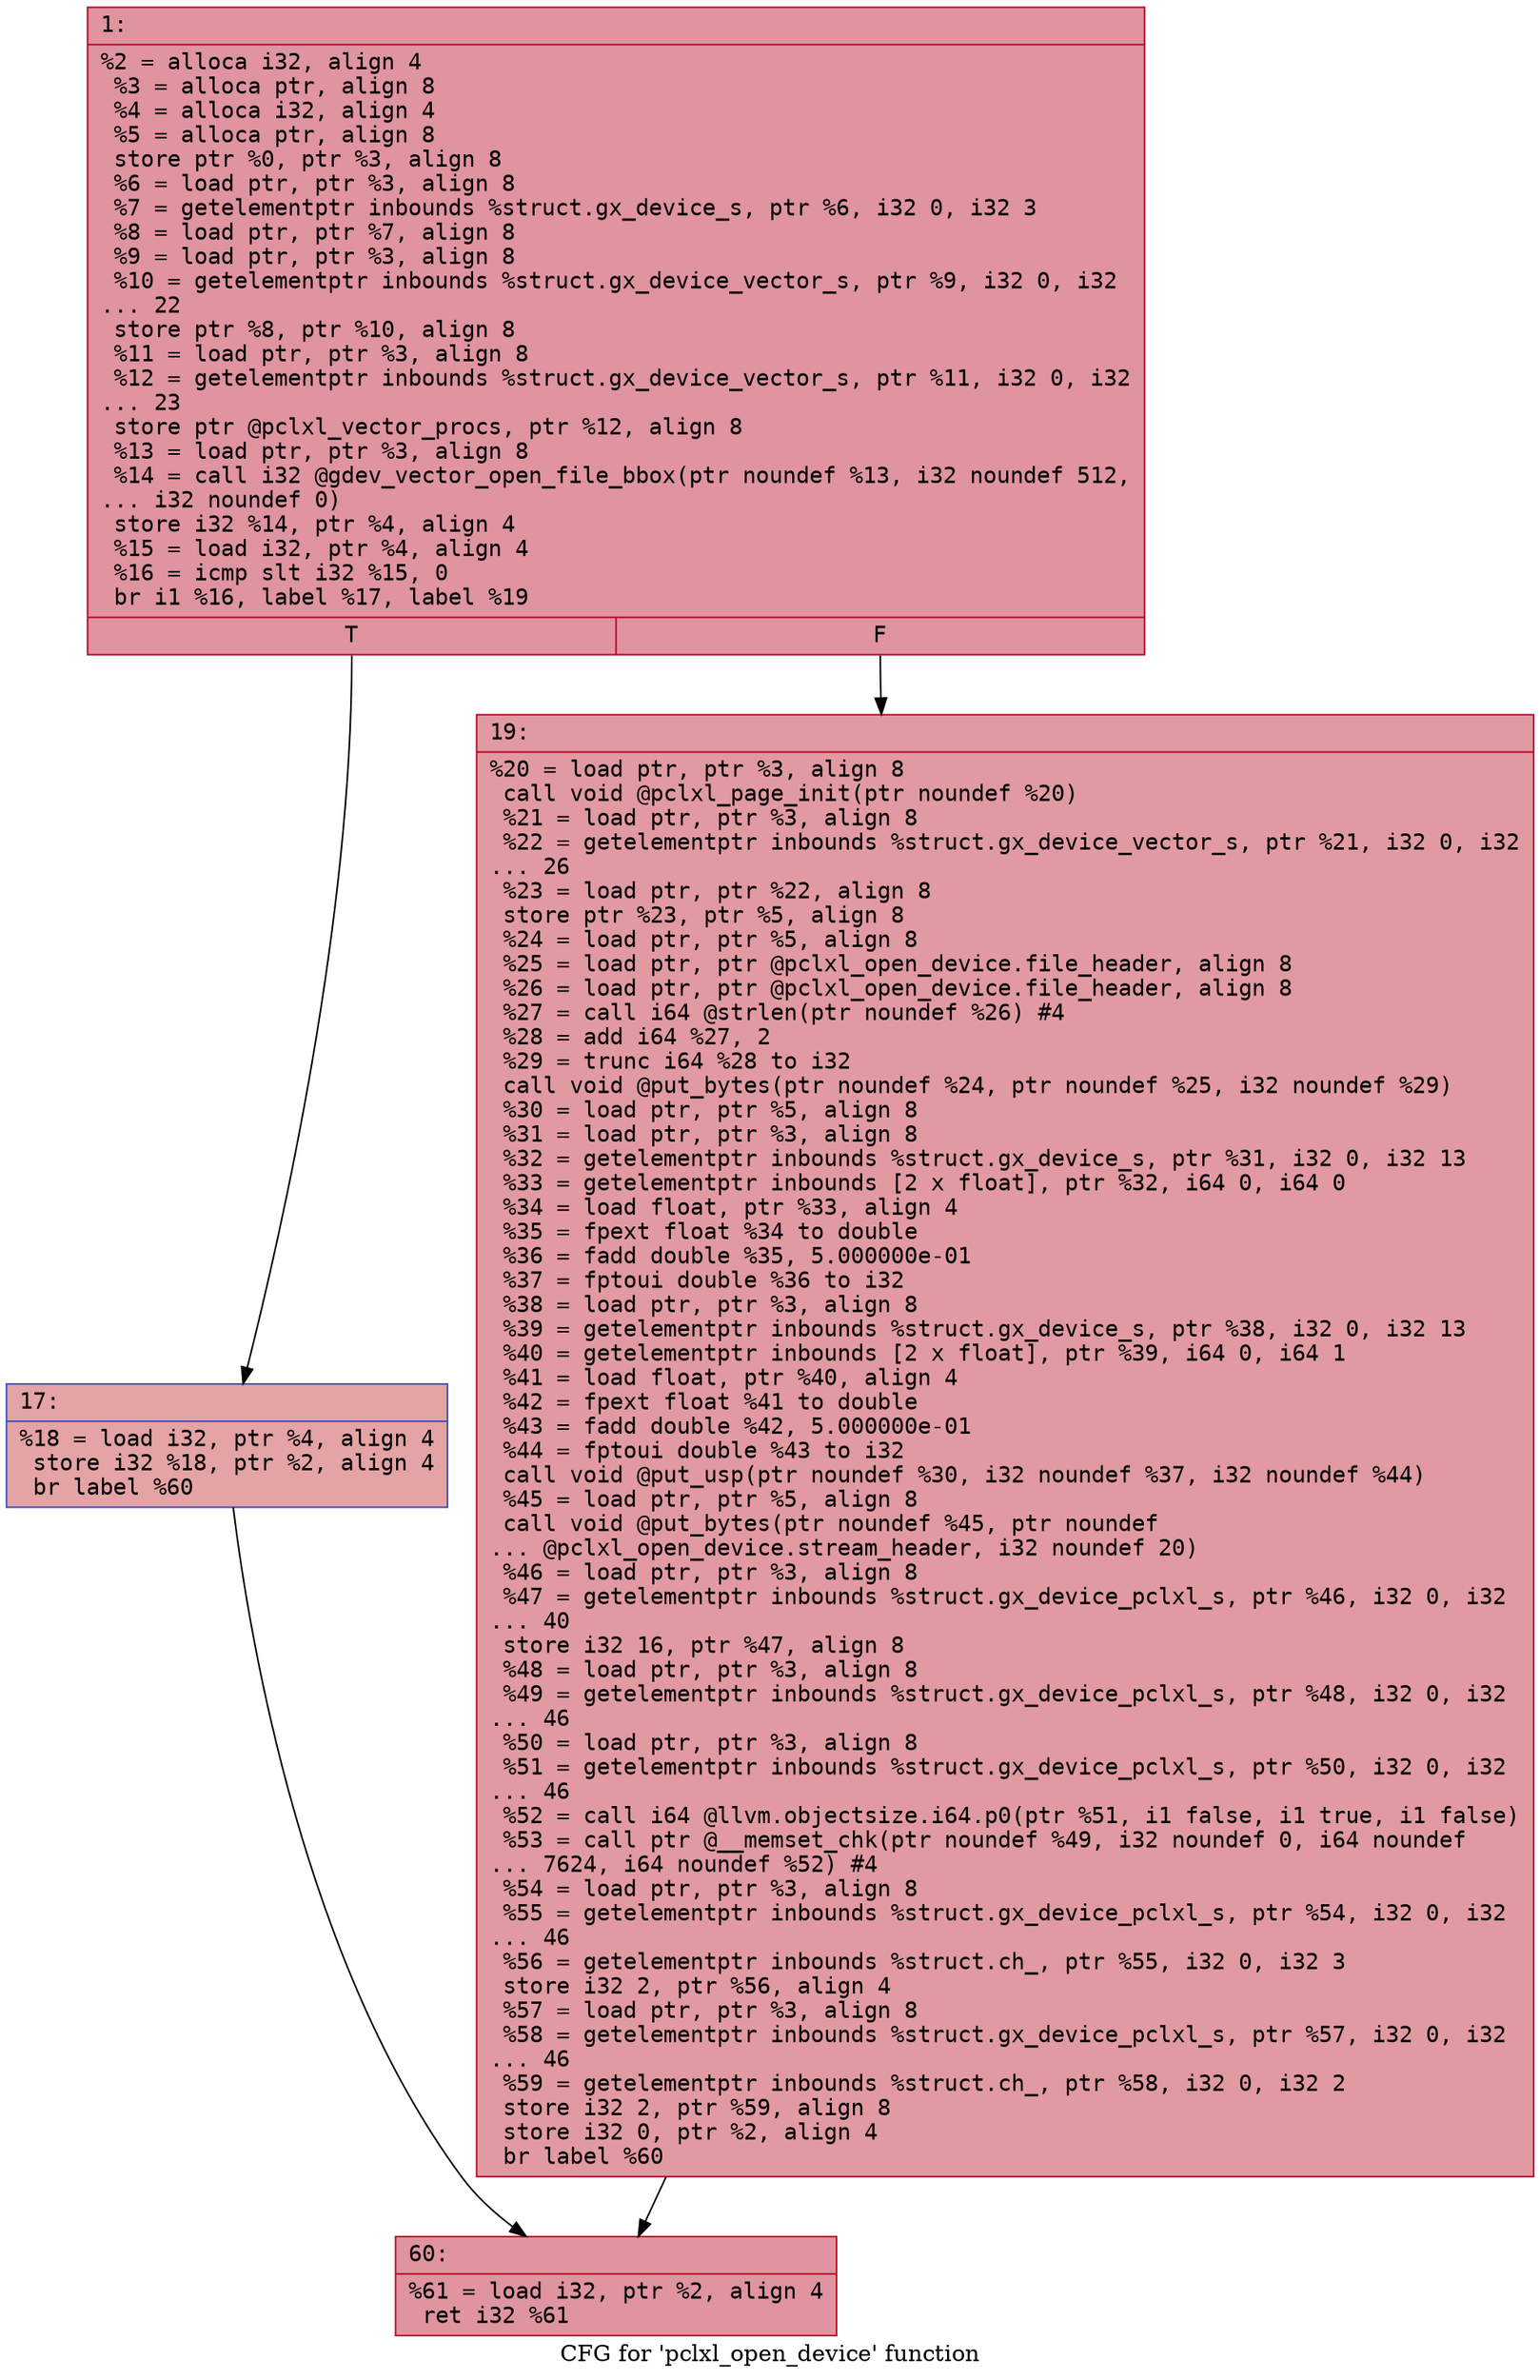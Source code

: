 digraph "CFG for 'pclxl_open_device' function" {
	label="CFG for 'pclxl_open_device' function";

	Node0x600003bbb8e0 [shape=record,color="#b70d28ff", style=filled, fillcolor="#b70d2870" fontname="Courier",label="{1:\l|  %2 = alloca i32, align 4\l  %3 = alloca ptr, align 8\l  %4 = alloca i32, align 4\l  %5 = alloca ptr, align 8\l  store ptr %0, ptr %3, align 8\l  %6 = load ptr, ptr %3, align 8\l  %7 = getelementptr inbounds %struct.gx_device_s, ptr %6, i32 0, i32 3\l  %8 = load ptr, ptr %7, align 8\l  %9 = load ptr, ptr %3, align 8\l  %10 = getelementptr inbounds %struct.gx_device_vector_s, ptr %9, i32 0, i32\l... 22\l  store ptr %8, ptr %10, align 8\l  %11 = load ptr, ptr %3, align 8\l  %12 = getelementptr inbounds %struct.gx_device_vector_s, ptr %11, i32 0, i32\l... 23\l  store ptr @pclxl_vector_procs, ptr %12, align 8\l  %13 = load ptr, ptr %3, align 8\l  %14 = call i32 @gdev_vector_open_file_bbox(ptr noundef %13, i32 noundef 512,\l... i32 noundef 0)\l  store i32 %14, ptr %4, align 4\l  %15 = load i32, ptr %4, align 4\l  %16 = icmp slt i32 %15, 0\l  br i1 %16, label %17, label %19\l|{<s0>T|<s1>F}}"];
	Node0x600003bbb8e0:s0 -> Node0x600003bbb930[tooltip="1 -> 17\nProbability 37.50%" ];
	Node0x600003bbb8e0:s1 -> Node0x600003bbb980[tooltip="1 -> 19\nProbability 62.50%" ];
	Node0x600003bbb930 [shape=record,color="#3d50c3ff", style=filled, fillcolor="#c32e3170" fontname="Courier",label="{17:\l|  %18 = load i32, ptr %4, align 4\l  store i32 %18, ptr %2, align 4\l  br label %60\l}"];
	Node0x600003bbb930 -> Node0x600003bbb9d0[tooltip="17 -> 60\nProbability 100.00%" ];
	Node0x600003bbb980 [shape=record,color="#b70d28ff", style=filled, fillcolor="#bb1b2c70" fontname="Courier",label="{19:\l|  %20 = load ptr, ptr %3, align 8\l  call void @pclxl_page_init(ptr noundef %20)\l  %21 = load ptr, ptr %3, align 8\l  %22 = getelementptr inbounds %struct.gx_device_vector_s, ptr %21, i32 0, i32\l... 26\l  %23 = load ptr, ptr %22, align 8\l  store ptr %23, ptr %5, align 8\l  %24 = load ptr, ptr %5, align 8\l  %25 = load ptr, ptr @pclxl_open_device.file_header, align 8\l  %26 = load ptr, ptr @pclxl_open_device.file_header, align 8\l  %27 = call i64 @strlen(ptr noundef %26) #4\l  %28 = add i64 %27, 2\l  %29 = trunc i64 %28 to i32\l  call void @put_bytes(ptr noundef %24, ptr noundef %25, i32 noundef %29)\l  %30 = load ptr, ptr %5, align 8\l  %31 = load ptr, ptr %3, align 8\l  %32 = getelementptr inbounds %struct.gx_device_s, ptr %31, i32 0, i32 13\l  %33 = getelementptr inbounds [2 x float], ptr %32, i64 0, i64 0\l  %34 = load float, ptr %33, align 4\l  %35 = fpext float %34 to double\l  %36 = fadd double %35, 5.000000e-01\l  %37 = fptoui double %36 to i32\l  %38 = load ptr, ptr %3, align 8\l  %39 = getelementptr inbounds %struct.gx_device_s, ptr %38, i32 0, i32 13\l  %40 = getelementptr inbounds [2 x float], ptr %39, i64 0, i64 1\l  %41 = load float, ptr %40, align 4\l  %42 = fpext float %41 to double\l  %43 = fadd double %42, 5.000000e-01\l  %44 = fptoui double %43 to i32\l  call void @put_usp(ptr noundef %30, i32 noundef %37, i32 noundef %44)\l  %45 = load ptr, ptr %5, align 8\l  call void @put_bytes(ptr noundef %45, ptr noundef\l... @pclxl_open_device.stream_header, i32 noundef 20)\l  %46 = load ptr, ptr %3, align 8\l  %47 = getelementptr inbounds %struct.gx_device_pclxl_s, ptr %46, i32 0, i32\l... 40\l  store i32 16, ptr %47, align 8\l  %48 = load ptr, ptr %3, align 8\l  %49 = getelementptr inbounds %struct.gx_device_pclxl_s, ptr %48, i32 0, i32\l... 46\l  %50 = load ptr, ptr %3, align 8\l  %51 = getelementptr inbounds %struct.gx_device_pclxl_s, ptr %50, i32 0, i32\l... 46\l  %52 = call i64 @llvm.objectsize.i64.p0(ptr %51, i1 false, i1 true, i1 false)\l  %53 = call ptr @__memset_chk(ptr noundef %49, i32 noundef 0, i64 noundef\l... 7624, i64 noundef %52) #4\l  %54 = load ptr, ptr %3, align 8\l  %55 = getelementptr inbounds %struct.gx_device_pclxl_s, ptr %54, i32 0, i32\l... 46\l  %56 = getelementptr inbounds %struct.ch_, ptr %55, i32 0, i32 3\l  store i32 2, ptr %56, align 4\l  %57 = load ptr, ptr %3, align 8\l  %58 = getelementptr inbounds %struct.gx_device_pclxl_s, ptr %57, i32 0, i32\l... 46\l  %59 = getelementptr inbounds %struct.ch_, ptr %58, i32 0, i32 2\l  store i32 2, ptr %59, align 8\l  store i32 0, ptr %2, align 4\l  br label %60\l}"];
	Node0x600003bbb980 -> Node0x600003bbb9d0[tooltip="19 -> 60\nProbability 100.00%" ];
	Node0x600003bbb9d0 [shape=record,color="#b70d28ff", style=filled, fillcolor="#b70d2870" fontname="Courier",label="{60:\l|  %61 = load i32, ptr %2, align 4\l  ret i32 %61\l}"];
}
